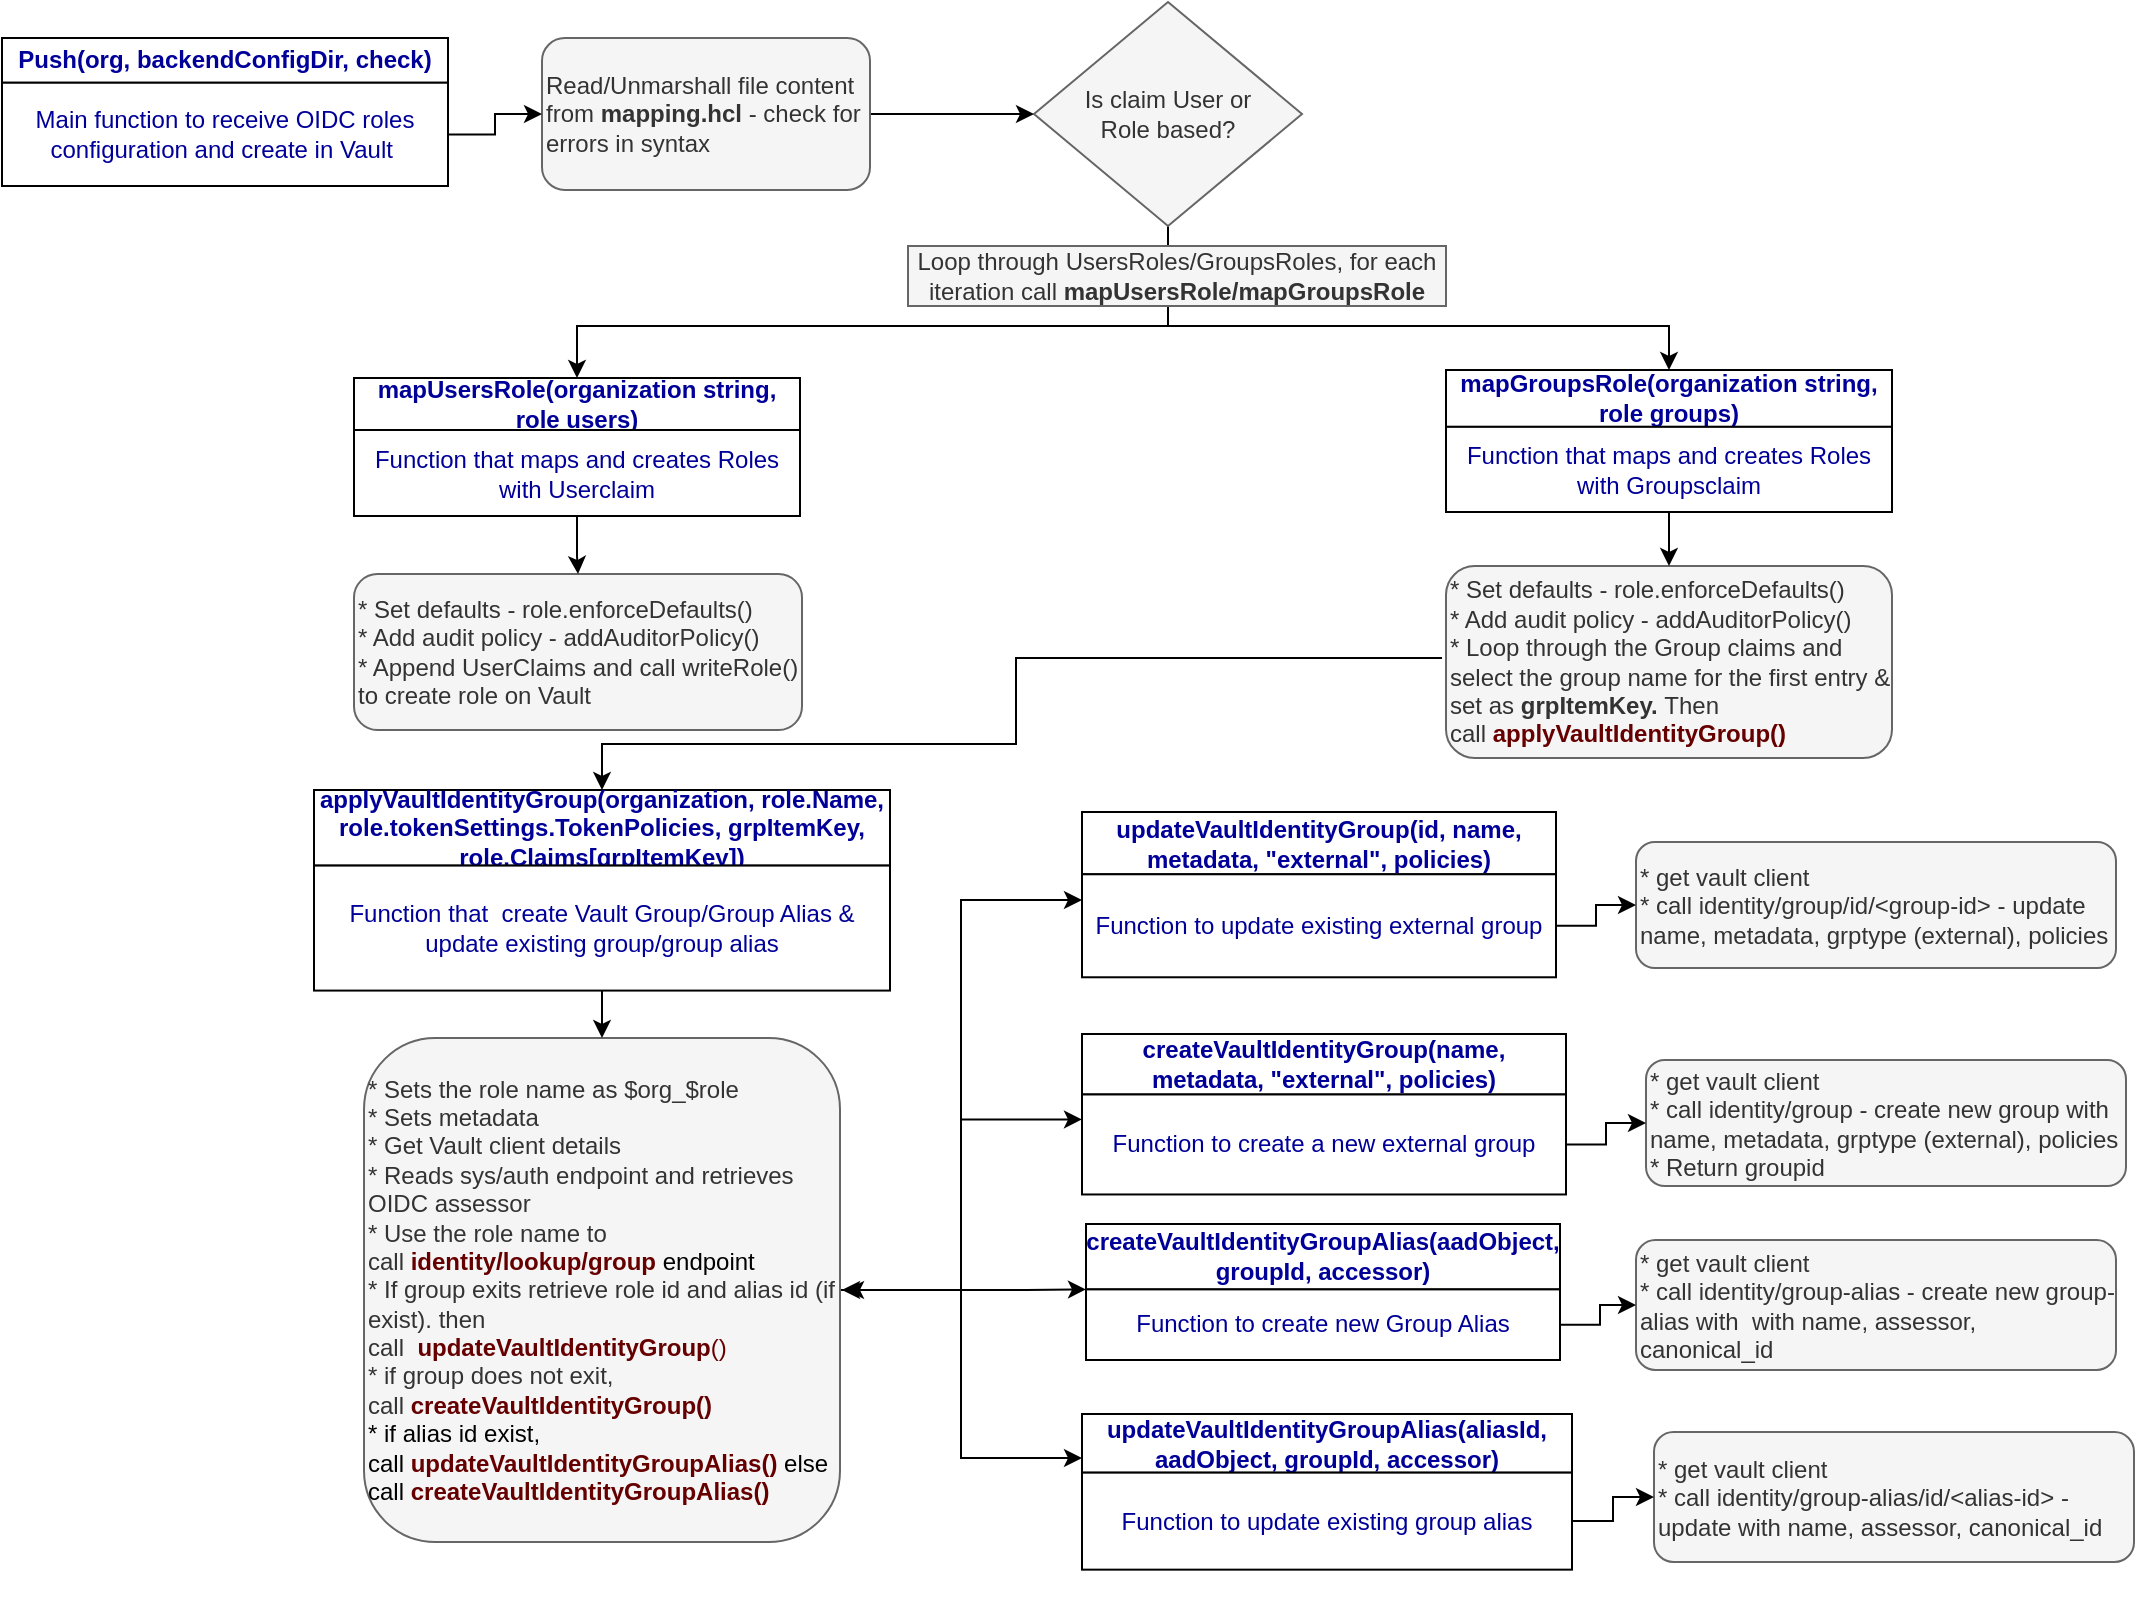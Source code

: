 <mxfile version="20.8.5" type="github"><diagram id="C5RBs43oDa-KdzZeNtuy" name="flow_diag"><mxGraphModel dx="1434" dy="666" grid="0" gridSize="10" guides="1" tooltips="1" connect="1" arrows="1" fold="1" page="1" pageScale="1" pageWidth="1169" pageHeight="827" math="0" shadow="0"><root><mxCell id="WIyWlLk6GJQsqaUBKTNV-0"/><mxCell id="WIyWlLk6GJQsqaUBKTNV-1" parent="WIyWlLk6GJQsqaUBKTNV-0"/><mxCell id="-Vq0n9wzDbKOsw5czzR7-19" style="edgeStyle=orthogonalEdgeStyle;rounded=0;orthogonalLoop=1;jettySize=auto;html=1;entryX=0.5;entryY=0;entryDx=0;entryDy=0;fontColor=#080808;" parent="WIyWlLk6GJQsqaUBKTNV-1" source="-Vq0n9wzDbKOsw5czzR7-6" target="-Vq0n9wzDbKOsw5czzR7-11" edge="1"><mxGeometry relative="1" as="geometry"><Array as="points"><mxPoint x="623" y="186"/><mxPoint x="873" y="186"/></Array></mxGeometry></mxCell><mxCell id="-Vq0n9wzDbKOsw5czzR7-4" value="" style="group" parent="WIyWlLk6GJQsqaUBKTNV-1" vertex="1" connectable="0"><mxGeometry x="40" y="42" width="223" height="74" as="geometry"/></mxCell><mxCell id="-Vq0n9wzDbKOsw5czzR7-2" value="&lt;span style=&quot;font-weight: 700;&quot;&gt;Push(org, backendConfigDir, check)&lt;/span&gt;" style="rounded=0;whiteSpace=wrap;html=1;fontColor=#000099;" parent="-Vq0n9wzDbKOsw5czzR7-4" vertex="1"><mxGeometry width="223" height="22.372" as="geometry"/></mxCell><mxCell id="-Vq0n9wzDbKOsw5czzR7-3" value="Main function to receive OIDC roles configuration and create in Vault&amp;nbsp;" style="rounded=0;whiteSpace=wrap;html=1;fontColor=#000099;" parent="-Vq0n9wzDbKOsw5czzR7-4" vertex="1"><mxGeometry y="22.372" width="223" height="51.628" as="geometry"/></mxCell><mxCell id="-Vq0n9wzDbKOsw5czzR7-18" style="edgeStyle=orthogonalEdgeStyle;rounded=0;orthogonalLoop=1;jettySize=auto;html=1;entryX=0.5;entryY=0;entryDx=0;entryDy=0;fontColor=#080808;" parent="WIyWlLk6GJQsqaUBKTNV-1" source="-Vq0n9wzDbKOsw5czzR7-6" target="-Vq0n9wzDbKOsw5czzR7-8" edge="1"><mxGeometry relative="1" as="geometry"><Array as="points"><mxPoint x="623" y="186"/><mxPoint x="328" y="186"/></Array></mxGeometry></mxCell><mxCell id="-Vq0n9wzDbKOsw5czzR7-6" value="Is claim User or &lt;br&gt;Role based?" style="rhombus;whiteSpace=wrap;html=1;fontColor=#333333;fillColor=#f5f5f5;strokeColor=#666666;" parent="WIyWlLk6GJQsqaUBKTNV-1" vertex="1"><mxGeometry x="556" y="24" width="134" height="112" as="geometry"/></mxCell><mxCell id="-Vq0n9wzDbKOsw5czzR7-7" value="" style="group" parent="WIyWlLk6GJQsqaUBKTNV-1" vertex="1" connectable="0"><mxGeometry x="216" y="212" width="223" height="86" as="geometry"/></mxCell><mxCell id="-Vq0n9wzDbKOsw5czzR7-8" value="&lt;b&gt;mapUsersRole(organization string, role users)&lt;/b&gt;" style="rounded=0;whiteSpace=wrap;html=1;fontColor=#000099;" parent="-Vq0n9wzDbKOsw5czzR7-7" vertex="1"><mxGeometry width="223" height="26" as="geometry"/></mxCell><mxCell id="-Vq0n9wzDbKOsw5czzR7-9" value="Function that maps and creates Roles with Userclaim" style="rounded=0;whiteSpace=wrap;html=1;fontColor=#000099;" parent="-Vq0n9wzDbKOsw5czzR7-7" vertex="1"><mxGeometry y="26" width="223" height="43" as="geometry"/></mxCell><mxCell id="-Vq0n9wzDbKOsw5czzR7-10" value="" style="group" parent="WIyWlLk6GJQsqaUBKTNV-1" vertex="1" connectable="0"><mxGeometry x="762" y="208" width="223" height="94" as="geometry"/></mxCell><mxCell id="-Vq0n9wzDbKOsw5czzR7-11" value="&lt;b&gt;mapGroupsRole(organization string, role groups)&lt;/b&gt;" style="rounded=0;whiteSpace=wrap;html=1;fontColor=#000099;" parent="-Vq0n9wzDbKOsw5czzR7-10" vertex="1"><mxGeometry width="223" height="28.419" as="geometry"/></mxCell><mxCell id="-Vq0n9wzDbKOsw5czzR7-12" value="Function that maps and creates Roles with Groupsclaim" style="rounded=0;whiteSpace=wrap;html=1;fontColor=#000099;" parent="-Vq0n9wzDbKOsw5czzR7-10" vertex="1"><mxGeometry y="28.42" width="223" height="42.58" as="geometry"/></mxCell><mxCell id="jzLmKHyjlz8slaChsG7t-20" style="edgeStyle=orthogonalEdgeStyle;rounded=0;orthogonalLoop=1;jettySize=auto;html=1;entryX=0;entryY=0.5;entryDx=0;entryDy=0;fontColor=#660000;" parent="WIyWlLk6GJQsqaUBKTNV-1" source="-Vq0n9wzDbKOsw5czzR7-15" target="-Vq0n9wzDbKOsw5czzR7-6" edge="1"><mxGeometry relative="1" as="geometry"/></mxCell><mxCell id="-Vq0n9wzDbKOsw5czzR7-15" value="Read/Unmarshall file content from &lt;b&gt;mapping.hcl&lt;/b&gt; - check for errors in syntax" style="rounded=1;whiteSpace=wrap;html=1;fontColor=#333333;fillColor=#f5f5f5;strokeColor=#666666;align=left;" parent="WIyWlLk6GJQsqaUBKTNV-1" vertex="1"><mxGeometry x="310" y="42" width="164" height="76" as="geometry"/></mxCell><mxCell id="-Vq0n9wzDbKOsw5czzR7-20" value="Loop through UsersRoles/GroupsRoles, for each iteration call&lt;b style=&quot;border-color: var(--border-color);&quot;&gt;&amp;nbsp;mapUsersRole/mapGroupsRole&lt;/b&gt;" style="text;html=1;align=center;verticalAlign=middle;whiteSpace=wrap;rounded=0;fillColor=#f5f5f5;fontColor=#333333;strokeColor=#666666;" parent="WIyWlLk6GJQsqaUBKTNV-1" vertex="1"><mxGeometry x="493" y="146" width="269" height="30" as="geometry"/></mxCell><mxCell id="-Vq0n9wzDbKOsw5czzR7-21" value="* Set defaults -&amp;nbsp;role.enforceDefaults()&lt;br&gt;* Add audit policy -&amp;nbsp;addAuditorPolicy()&lt;br&gt;* Append UserClaims and call writeRole() to create role on Vault" style="rounded=1;whiteSpace=wrap;html=1;fontColor=#333333;fillColor=#f5f5f5;strokeColor=#666666;align=left;" parent="WIyWlLk6GJQsqaUBKTNV-1" vertex="1"><mxGeometry x="216" y="310" width="224" height="78" as="geometry"/></mxCell><mxCell id="jzLmKHyjlz8slaChsG7t-23" style="edgeStyle=orthogonalEdgeStyle;rounded=0;orthogonalLoop=1;jettySize=auto;html=1;entryX=0.5;entryY=0;entryDx=0;entryDy=0;fontColor=#660000;" parent="WIyWlLk6GJQsqaUBKTNV-1" target="3PzmG39srZGnvsYC0xXR-1" edge="1"><mxGeometry relative="1" as="geometry"><mxPoint x="760" y="352" as="sourcePoint"/><Array as="points"><mxPoint x="547" y="352"/><mxPoint x="547" y="395"/><mxPoint x="340" y="395"/></Array></mxGeometry></mxCell><mxCell id="-Vq0n9wzDbKOsw5czzR7-22" value="* Set defaults -&amp;nbsp;role.enforceDefaults()&lt;br&gt;* Add audit policy -&amp;nbsp;addAuditorPolicy()&lt;br&gt;* Loop through the Group claims and select the group name for the first entry &amp;amp; set as&amp;nbsp;&lt;b&gt;grpItemKey. &lt;/b&gt;Then call&lt;b&gt;&amp;nbsp;&lt;font color=&quot;#660000&quot;&gt;applyVaultIdentityGroup()&lt;/font&gt;&lt;/b&gt;" style="rounded=1;whiteSpace=wrap;html=1;fontColor=#333333;fillColor=#f5f5f5;strokeColor=#666666;align=left;" parent="WIyWlLk6GJQsqaUBKTNV-1" vertex="1"><mxGeometry x="762" y="306" width="223" height="96" as="geometry"/></mxCell><mxCell id="3PzmG39srZGnvsYC0xXR-0" value="" style="group" parent="WIyWlLk6GJQsqaUBKTNV-1" vertex="1" connectable="0"><mxGeometry x="196" y="418" width="288" height="125" as="geometry"/></mxCell><mxCell id="3PzmG39srZGnvsYC0xXR-1" value="&lt;b&gt;applyVaultIdentityGroup(organization, role.Name, role.tokenSettings.TokenPolicies, grpItemKey, role.Claims[grpItemKey])&lt;/b&gt;" style="rounded=0;whiteSpace=wrap;html=1;fontColor=#000099;" parent="3PzmG39srZGnvsYC0xXR-0" vertex="1"><mxGeometry width="288" height="37.791" as="geometry"/></mxCell><mxCell id="3PzmG39srZGnvsYC0xXR-2" value="Function that&amp;nbsp; create Vault Group/Group Alias &amp;amp; update existing group/group alias" style="rounded=0;whiteSpace=wrap;html=1;fontColor=#000099;" parent="3PzmG39srZGnvsYC0xXR-0" vertex="1"><mxGeometry y="37.791" width="288" height="62.5" as="geometry"/></mxCell><mxCell id="jzLmKHyjlz8slaChsG7t-25" style="edgeStyle=orthogonalEdgeStyle;rounded=0;orthogonalLoop=1;jettySize=auto;html=1;entryX=0;entryY=0.25;entryDx=0;entryDy=0;fontColor=#660000;" parent="WIyWlLk6GJQsqaUBKTNV-1" source="t2BwQbMfpKksiVHoP24k-0" target="jzLmKHyjlz8slaChsG7t-5" edge="1"><mxGeometry relative="1" as="geometry"/></mxCell><mxCell id="jzLmKHyjlz8slaChsG7t-26" style="edgeStyle=orthogonalEdgeStyle;rounded=0;orthogonalLoop=1;jettySize=auto;html=1;entryX=0;entryY=0.25;entryDx=0;entryDy=0;fontColor=#660000;" parent="WIyWlLk6GJQsqaUBKTNV-1" source="t2BwQbMfpKksiVHoP24k-0" target="jzLmKHyjlz8slaChsG7t-2" edge="1"><mxGeometry relative="1" as="geometry"/></mxCell><mxCell id="jzLmKHyjlz8slaChsG7t-30" style="edgeStyle=orthogonalEdgeStyle;rounded=0;orthogonalLoop=1;jettySize=auto;html=1;fontColor=#660000;" parent="WIyWlLk6GJQsqaUBKTNV-1" source="t2BwQbMfpKksiVHoP24k-0" edge="1"><mxGeometry relative="1" as="geometry"><mxPoint x="460" y="668" as="targetPoint"/></mxGeometry></mxCell><mxCell id="jzLmKHyjlz8slaChsG7t-38" style="edgeStyle=orthogonalEdgeStyle;rounded=0;orthogonalLoop=1;jettySize=auto;html=1;entryX=0;entryY=0.75;entryDx=0;entryDy=0;fontColor=#660000;" parent="WIyWlLk6GJQsqaUBKTNV-1" source="t2BwQbMfpKksiVHoP24k-0" target="jzLmKHyjlz8slaChsG7t-10" edge="1"><mxGeometry relative="1" as="geometry"/></mxCell><mxCell id="jzLmKHyjlz8slaChsG7t-40" style="edgeStyle=orthogonalEdgeStyle;rounded=0;orthogonalLoop=1;jettySize=auto;html=1;fontColor=#660000;" parent="WIyWlLk6GJQsqaUBKTNV-1" source="t2BwQbMfpKksiVHoP24k-0" edge="1"><mxGeometry relative="1" as="geometry"><mxPoint x="462" y="668" as="targetPoint"/></mxGeometry></mxCell><mxCell id="jzLmKHyjlz8slaChsG7t-42" style="edgeStyle=orthogonalEdgeStyle;rounded=0;orthogonalLoop=1;jettySize=auto;html=1;fontColor=#660000;entryX=0;entryY=1;entryDx=0;entryDy=0;" parent="WIyWlLk6GJQsqaUBKTNV-1" source="t2BwQbMfpKksiVHoP24k-0" target="jzLmKHyjlz8slaChsG7t-7" edge="1"><mxGeometry relative="1" as="geometry"><mxPoint x="500" y="548" as="targetPoint"/><Array as="points"><mxPoint x="552" y="668"/><mxPoint x="552" y="668"/></Array></mxGeometry></mxCell><mxCell id="t2BwQbMfpKksiVHoP24k-0" value="* Sets the role name as $org_$role&lt;br&gt;* Sets metadata&lt;br&gt;* Get Vault client details&amp;nbsp;&lt;br&gt;* Reads sys/auth endpoint and retrieves OIDC assessor&lt;br&gt;* Use the role name to call&amp;nbsp;&lt;font style=&quot;font-weight: bold;&quot; color=&quot;#660000&quot;&gt;identity/lookup/group &lt;/font&gt;&lt;font style=&quot;&quot; color=&quot;#000000&quot;&gt;endpoint&lt;/font&gt;&lt;br&gt;* If group exits retrieve role id and alias id (if exist). then call&amp;nbsp;&amp;nbsp;&lt;font color=&quot;#660000&quot;&gt;&lt;b&gt;updateVaultIdentityGroup&lt;/b&gt;()&lt;/font&gt;&lt;br&gt;* if group does not exit, call&amp;nbsp;&lt;b style=&quot;color: rgb(102, 0, 0);&quot;&gt;createVaultIdentityGroup()&lt;/b&gt;&lt;br&gt;&lt;font color=&quot;#000000&quot;&gt;* if alias id exist, call&amp;nbsp;&lt;/font&gt;&lt;font color=&quot;#660000&quot;&gt;&lt;b&gt;updateVaultIdentityGroupAlias()&lt;/b&gt;&lt;/font&gt;&lt;font color=&quot;#000000&quot;&gt; else call&amp;nbsp;&lt;/font&gt;&lt;b style=&quot;&quot;&gt;&lt;font color=&quot;#660000&quot;&gt;createVaultIdentityGroupAlias()&lt;/font&gt;&lt;/b&gt;" style="rounded=1;whiteSpace=wrap;html=1;fontColor=#333333;fillColor=#f5f5f5;strokeColor=#666666;align=left;" parent="WIyWlLk6GJQsqaUBKTNV-1" vertex="1"><mxGeometry x="221" y="542" width="238" height="252" as="geometry"/></mxCell><mxCell id="jzLmKHyjlz8slaChsG7t-0" value="" style="group" parent="WIyWlLk6GJQsqaUBKTNV-1" vertex="1" connectable="0"><mxGeometry x="580" y="540" width="242" height="100" as="geometry"/></mxCell><mxCell id="jzLmKHyjlz8slaChsG7t-1" value="&lt;b&gt;createVaultIdentityGroup(name, metadata, &quot;external&quot;, policies)&lt;/b&gt;" style="rounded=0;whiteSpace=wrap;html=1;fontColor=#000099;" parent="jzLmKHyjlz8slaChsG7t-0" vertex="1"><mxGeometry width="242" height="30.233" as="geometry"/></mxCell><mxCell id="jzLmKHyjlz8slaChsG7t-2" value="Function to create a new external group" style="rounded=0;whiteSpace=wrap;html=1;fontColor=#000099;" parent="jzLmKHyjlz8slaChsG7t-0" vertex="1"><mxGeometry y="30.233" width="242" height="50" as="geometry"/></mxCell><mxCell id="jzLmKHyjlz8slaChsG7t-3" value="" style="group" parent="WIyWlLk6GJQsqaUBKTNV-1" vertex="1" connectable="0"><mxGeometry x="580" y="429" width="237" height="103" as="geometry"/></mxCell><mxCell id="jzLmKHyjlz8slaChsG7t-4" value="&lt;b&gt;updateVaultIdentityGroup(id, name, metadata, &quot;external&quot;, policies)&lt;/b&gt;" style="rounded=0;whiteSpace=wrap;html=1;fontColor=#000099;" parent="jzLmKHyjlz8slaChsG7t-3" vertex="1"><mxGeometry width="237" height="31.14" as="geometry"/></mxCell><mxCell id="jzLmKHyjlz8slaChsG7t-5" value="Function to update existing external group" style="rounded=0;whiteSpace=wrap;html=1;fontColor=#000099;" parent="jzLmKHyjlz8slaChsG7t-3" vertex="1"><mxGeometry y="31.14" width="237" height="51.5" as="geometry"/></mxCell><mxCell id="jzLmKHyjlz8slaChsG7t-6" value="" style="group" parent="WIyWlLk6GJQsqaUBKTNV-1" vertex="1" connectable="0"><mxGeometry x="582" y="642" width="237" height="154" as="geometry"/></mxCell><mxCell id="jzLmKHyjlz8slaChsG7t-7" value="&lt;b style=&quot;border-color: var(--border-color);&quot;&gt;createVaultIdentityGroupAlias(aadObject, groupId, accessor)&lt;/b&gt;" style="rounded=0;whiteSpace=wrap;html=1;fontColor=#000099;" parent="jzLmKHyjlz8slaChsG7t-6" vertex="1"><mxGeometry y="-7" width="237" height="32.7" as="geometry"/></mxCell><mxCell id="jzLmKHyjlz8slaChsG7t-8" value="Function to create new Group Alias" style="rounded=0;whiteSpace=wrap;html=1;fontColor=#000099;" parent="jzLmKHyjlz8slaChsG7t-6" vertex="1"><mxGeometry y="25.7" width="237" height="35.3" as="geometry"/></mxCell><mxCell id="jzLmKHyjlz8slaChsG7t-9" value="Funct" style="group" parent="WIyWlLk6GJQsqaUBKTNV-1" vertex="1" connectable="0"><mxGeometry x="580" y="730" width="245" height="97" as="geometry"/></mxCell><mxCell id="jzLmKHyjlz8slaChsG7t-10" value="&lt;b&gt;updateVaultIdentityGroupAlias(aliasId, aadObject, groupId, accessor)&lt;/b&gt;" style="rounded=0;whiteSpace=wrap;html=1;fontColor=#000099;" parent="jzLmKHyjlz8slaChsG7t-9" vertex="1"><mxGeometry width="245" height="29.326" as="geometry"/></mxCell><mxCell id="jzLmKHyjlz8slaChsG7t-11" value="Function to update existing group alias" style="rounded=0;whiteSpace=wrap;html=1;fontColor=#000099;" parent="jzLmKHyjlz8slaChsG7t-9" vertex="1"><mxGeometry y="29.326" width="245" height="48.5" as="geometry"/></mxCell><mxCell id="jzLmKHyjlz8slaChsG7t-13" value="* get vault client&lt;br&gt;* call&amp;nbsp;identity/group/id/&amp;lt;group-id&amp;gt; - update name, metadata, grptype (external), policies" style="rounded=1;whiteSpace=wrap;html=1;fontColor=#333333;fillColor=#f5f5f5;strokeColor=#666666;align=left;" parent="WIyWlLk6GJQsqaUBKTNV-1" vertex="1"><mxGeometry x="857" y="444" width="240" height="63" as="geometry"/></mxCell><mxCell id="jzLmKHyjlz8slaChsG7t-14" value="* get vault client&lt;br&gt;* call&amp;nbsp;identity/group - create new group with name, metadata, grptype (external), policies&lt;br&gt;* Return groupid" style="rounded=1;whiteSpace=wrap;html=1;fontColor=#333333;fillColor=#f5f5f5;strokeColor=#666666;align=left;" parent="WIyWlLk6GJQsqaUBKTNV-1" vertex="1"><mxGeometry x="862" y="553" width="240" height="63" as="geometry"/></mxCell><mxCell id="jzLmKHyjlz8slaChsG7t-15" value="* get vault client&lt;br style=&quot;border-color: var(--border-color);&quot;&gt;* call&amp;nbsp;identity/group-alias - create new group-alias with&amp;nbsp; with name, assessor, canonical_id" style="rounded=1;whiteSpace=wrap;html=1;fontColor=#333333;fillColor=#f5f5f5;strokeColor=#666666;align=left;" parent="WIyWlLk6GJQsqaUBKTNV-1" vertex="1"><mxGeometry x="857" y="643" width="240" height="65" as="geometry"/></mxCell><mxCell id="jzLmKHyjlz8slaChsG7t-16" value="* get vault client&lt;br style=&quot;border-color: var(--border-color);&quot;&gt;* call&amp;nbsp;identity/group-alias/id/&amp;lt;alias-id&amp;gt; - update with name, assessor, canonical_id" style="rounded=1;whiteSpace=wrap;html=1;fontColor=#333333;fillColor=#f5f5f5;strokeColor=#666666;align=left;" parent="WIyWlLk6GJQsqaUBKTNV-1" vertex="1"><mxGeometry x="866" y="739" width="240" height="65" as="geometry"/></mxCell><mxCell id="jzLmKHyjlz8slaChsG7t-19" style="edgeStyle=orthogonalEdgeStyle;rounded=0;orthogonalLoop=1;jettySize=auto;html=1;fontColor=#660000;" parent="WIyWlLk6GJQsqaUBKTNV-1" source="-Vq0n9wzDbKOsw5czzR7-3" target="-Vq0n9wzDbKOsw5czzR7-15" edge="1"><mxGeometry relative="1" as="geometry"/></mxCell><mxCell id="jzLmKHyjlz8slaChsG7t-21" style="edgeStyle=orthogonalEdgeStyle;rounded=0;orthogonalLoop=1;jettySize=auto;html=1;fontColor=#660000;" parent="WIyWlLk6GJQsqaUBKTNV-1" source="-Vq0n9wzDbKOsw5czzR7-9" target="-Vq0n9wzDbKOsw5czzR7-21" edge="1"><mxGeometry relative="1" as="geometry"/></mxCell><mxCell id="jzLmKHyjlz8slaChsG7t-22" style="edgeStyle=orthogonalEdgeStyle;rounded=0;orthogonalLoop=1;jettySize=auto;html=1;fontColor=#660000;" parent="WIyWlLk6GJQsqaUBKTNV-1" source="-Vq0n9wzDbKOsw5czzR7-12" target="-Vq0n9wzDbKOsw5czzR7-22" edge="1"><mxGeometry relative="1" as="geometry"/></mxCell><mxCell id="jzLmKHyjlz8slaChsG7t-24" style="edgeStyle=orthogonalEdgeStyle;rounded=0;orthogonalLoop=1;jettySize=auto;html=1;fontColor=#660000;" parent="WIyWlLk6GJQsqaUBKTNV-1" source="3PzmG39srZGnvsYC0xXR-2" target="t2BwQbMfpKksiVHoP24k-0" edge="1"><mxGeometry relative="1" as="geometry"/></mxCell><mxCell id="jzLmKHyjlz8slaChsG7t-34" value="" style="edgeStyle=orthogonalEdgeStyle;rounded=0;orthogonalLoop=1;jettySize=auto;html=1;fontColor=#660000;" parent="WIyWlLk6GJQsqaUBKTNV-1" source="jzLmKHyjlz8slaChsG7t-2" target="jzLmKHyjlz8slaChsG7t-14" edge="1"><mxGeometry relative="1" as="geometry"/></mxCell><mxCell id="jzLmKHyjlz8slaChsG7t-35" value="" style="edgeStyle=orthogonalEdgeStyle;rounded=0;orthogonalLoop=1;jettySize=auto;html=1;fontColor=#660000;" parent="WIyWlLk6GJQsqaUBKTNV-1" source="jzLmKHyjlz8slaChsG7t-8" target="jzLmKHyjlz8slaChsG7t-15" edge="1"><mxGeometry relative="1" as="geometry"/></mxCell><mxCell id="jzLmKHyjlz8slaChsG7t-36" value="" style="edgeStyle=orthogonalEdgeStyle;rounded=0;orthogonalLoop=1;jettySize=auto;html=1;fontColor=#660000;" parent="WIyWlLk6GJQsqaUBKTNV-1" source="jzLmKHyjlz8slaChsG7t-11" target="jzLmKHyjlz8slaChsG7t-16" edge="1"><mxGeometry relative="1" as="geometry"/></mxCell><mxCell id="jzLmKHyjlz8slaChsG7t-37" value="" style="edgeStyle=orthogonalEdgeStyle;rounded=0;orthogonalLoop=1;jettySize=auto;html=1;fontColor=#660000;" parent="WIyWlLk6GJQsqaUBKTNV-1" source="jzLmKHyjlz8slaChsG7t-5" target="jzLmKHyjlz8slaChsG7t-13" edge="1"><mxGeometry relative="1" as="geometry"/></mxCell></root></mxGraphModel></diagram></mxfile>
